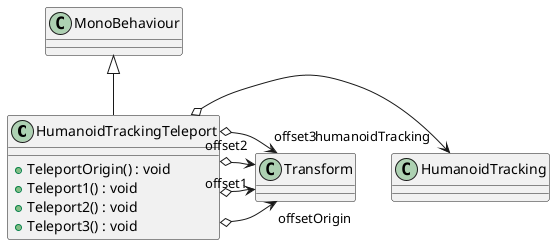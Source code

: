 @startuml
class HumanoidTrackingTeleport {
    + TeleportOrigin() : void
    + Teleport1() : void
    + Teleport2() : void
    + Teleport3() : void
}
MonoBehaviour <|-- HumanoidTrackingTeleport
HumanoidTrackingTeleport o-> "humanoidTracking" HumanoidTracking
HumanoidTrackingTeleport o-> "offsetOrigin" Transform
HumanoidTrackingTeleport o-> "offset1" Transform
HumanoidTrackingTeleport o-> "offset2" Transform
HumanoidTrackingTeleport o-> "offset3" Transform
@enduml
